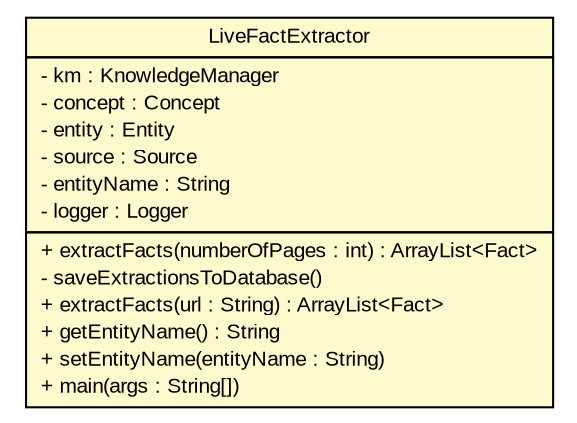 #!/usr/local/bin/dot
#
# Class diagram 
# Generated by UMLGraph version 5.2 (http://www.umlgraph.org/)
#

digraph G {
	edge [fontname="arial",fontsize=10,labelfontname="arial",labelfontsize=10];
	node [fontname="arial",fontsize=10,shape=plaintext];
	nodesep=0.25;
	ranksep=0.5;
	// tud.iir.extraction.fact.LiveFactExtractor
	c27360 [label=<<table title="tud.iir.extraction.fact.LiveFactExtractor" border="0" cellborder="1" cellspacing="0" cellpadding="2" port="p" bgcolor="lemonChiffon" href="./LiveFactExtractor.html">
		<tr><td><table border="0" cellspacing="0" cellpadding="1">
<tr><td align="center" balign="center"> LiveFactExtractor </td></tr>
		</table></td></tr>
		<tr><td><table border="0" cellspacing="0" cellpadding="1">
<tr><td align="left" balign="left"> - km : KnowledgeManager </td></tr>
<tr><td align="left" balign="left"> - concept : Concept </td></tr>
<tr><td align="left" balign="left"> - entity : Entity </td></tr>
<tr><td align="left" balign="left"> - source : Source </td></tr>
<tr><td align="left" balign="left"> - entityName : String </td></tr>
<tr><td align="left" balign="left"> - logger : Logger </td></tr>
		</table></td></tr>
		<tr><td><table border="0" cellspacing="0" cellpadding="1">
<tr><td align="left" balign="left"> + extractFacts(numberOfPages : int) : ArrayList&lt;Fact&gt; </td></tr>
<tr><td align="left" balign="left"> - saveExtractionsToDatabase() </td></tr>
<tr><td align="left" balign="left"> + extractFacts(url : String) : ArrayList&lt;Fact&gt; </td></tr>
<tr><td align="left" balign="left"> + getEntityName() : String </td></tr>
<tr><td align="left" balign="left"> + setEntityName(entityName : String) </td></tr>
<tr><td align="left" balign="left"> + main(args : String[]) </td></tr>
		</table></td></tr>
		</table>>, fontname="arial", fontcolor="black", fontsize=10.0];
}

